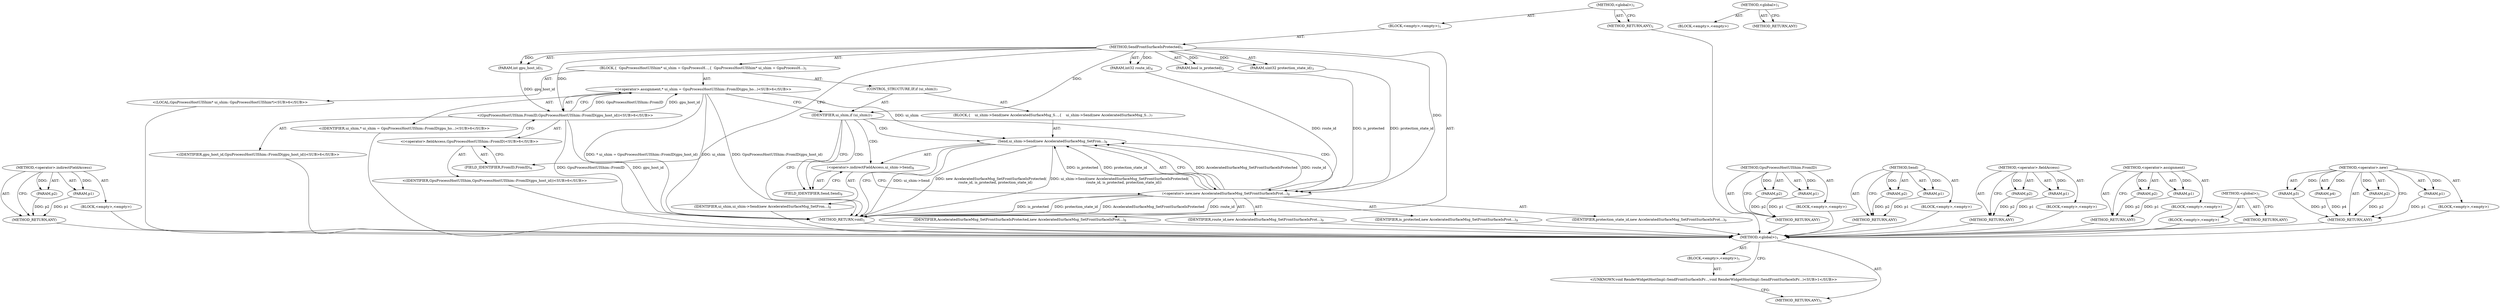 digraph "&lt;global&gt;" {
vulnerable_81 [label=<(METHOD,&lt;operator&gt;.indirectFieldAccess)>];
vulnerable_82 [label=<(PARAM,p1)>];
vulnerable_83 [label=<(PARAM,p2)>];
vulnerable_84 [label=<(BLOCK,&lt;empty&gt;,&lt;empty&gt;)>];
vulnerable_85 [label=<(METHOD_RETURN,ANY)>];
vulnerable_6 [label=<(METHOD,&lt;global&gt;)<SUB>1</SUB>>];
vulnerable_7 [label=<(BLOCK,&lt;empty&gt;,&lt;empty&gt;)<SUB>1</SUB>>];
vulnerable_8 [label=<(METHOD,SendFrontSurfaceIsProtected)<SUB>1</SUB>>];
vulnerable_9 [label=<(PARAM,bool is_protected)<SUB>2</SUB>>];
vulnerable_10 [label=<(PARAM,uint32 protection_state_id)<SUB>3</SUB>>];
vulnerable_11 [label=<(PARAM,int32 route_id)<SUB>4</SUB>>];
vulnerable_12 [label=<(PARAM,int gpu_host_id)<SUB>5</SUB>>];
vulnerable_13 [label=<(BLOCK,{
  GpuProcessHostUIShim* ui_shim = GpuProcessH...,{
  GpuProcessHostUIShim* ui_shim = GpuProcessH...)<SUB>5</SUB>>];
vulnerable_14 [label="<(LOCAL,GpuProcessHostUIShim* ui_shim: GpuProcessHostUIShim*)<SUB>6</SUB>>"];
vulnerable_15 [label="<(&lt;operator&gt;.assignment,* ui_shim = GpuProcessHostUIShim::FromID(gpu_ho...)<SUB>6</SUB>>"];
vulnerable_16 [label="<(IDENTIFIER,ui_shim,* ui_shim = GpuProcessHostUIShim::FromID(gpu_ho...)<SUB>6</SUB>>"];
vulnerable_17 [label="<(GpuProcessHostUIShim.FromID,GpuProcessHostUIShim::FromID(gpu_host_id))<SUB>6</SUB>>"];
vulnerable_18 [label="<(&lt;operator&gt;.fieldAccess,GpuProcessHostUIShim::FromID)<SUB>6</SUB>>"];
vulnerable_19 [label="<(IDENTIFIER,GpuProcessHostUIShim,GpuProcessHostUIShim::FromID(gpu_host_id))<SUB>6</SUB>>"];
vulnerable_20 [label=<(FIELD_IDENTIFIER,FromID,FromID)<SUB>6</SUB>>];
vulnerable_21 [label="<(IDENTIFIER,gpu_host_id,GpuProcessHostUIShim::FromID(gpu_host_id))<SUB>6</SUB>>"];
vulnerable_22 [label=<(CONTROL_STRUCTURE,IF,if (ui_shim))<SUB>7</SUB>>];
vulnerable_23 [label=<(IDENTIFIER,ui_shim,if (ui_shim))<SUB>7</SUB>>];
vulnerable_24 [label=<(BLOCK,{
    ui_shim-&gt;Send(new AcceleratedSurfaceMsg_S...,{
    ui_shim-&gt;Send(new AcceleratedSurfaceMsg_S...)<SUB>7</SUB>>];
vulnerable_25 [label=<(Send,ui_shim-&gt;Send(new AcceleratedSurfaceMsg_SetFron...)<SUB>8</SUB>>];
vulnerable_26 [label=<(&lt;operator&gt;.indirectFieldAccess,ui_shim-&gt;Send)<SUB>8</SUB>>];
vulnerable_27 [label=<(IDENTIFIER,ui_shim,ui_shim-&gt;Send(new AcceleratedSurfaceMsg_SetFron...)<SUB>8</SUB>>];
vulnerable_28 [label=<(FIELD_IDENTIFIER,Send,Send)<SUB>8</SUB>>];
vulnerable_29 [label=<(&lt;operator&gt;.new,new AcceleratedSurfaceMsg_SetFrontSurfaceIsProt...)<SUB>8</SUB>>];
vulnerable_30 [label=<(IDENTIFIER,AcceleratedSurfaceMsg_SetFrontSurfaceIsProtected,new AcceleratedSurfaceMsg_SetFrontSurfaceIsProt...)<SUB>8</SUB>>];
vulnerable_31 [label=<(IDENTIFIER,route_id,new AcceleratedSurfaceMsg_SetFrontSurfaceIsProt...)<SUB>9</SUB>>];
vulnerable_32 [label=<(IDENTIFIER,is_protected,new AcceleratedSurfaceMsg_SetFrontSurfaceIsProt...)<SUB>9</SUB>>];
vulnerable_33 [label=<(IDENTIFIER,protection_state_id,new AcceleratedSurfaceMsg_SetFrontSurfaceIsProt...)<SUB>9</SUB>>];
vulnerable_34 [label=<(METHOD_RETURN,void)<SUB>1</SUB>>];
vulnerable_36 [label=<(METHOD_RETURN,ANY)<SUB>1</SUB>>];
vulnerable_66 [label=<(METHOD,GpuProcessHostUIShim.FromID)>];
vulnerable_67 [label=<(PARAM,p1)>];
vulnerable_68 [label=<(PARAM,p2)>];
vulnerable_69 [label=<(BLOCK,&lt;empty&gt;,&lt;empty&gt;)>];
vulnerable_70 [label=<(METHOD_RETURN,ANY)>];
vulnerable_76 [label=<(METHOD,Send)>];
vulnerable_77 [label=<(PARAM,p1)>];
vulnerable_78 [label=<(PARAM,p2)>];
vulnerable_79 [label=<(BLOCK,&lt;empty&gt;,&lt;empty&gt;)>];
vulnerable_80 [label=<(METHOD_RETURN,ANY)>];
vulnerable_71 [label=<(METHOD,&lt;operator&gt;.fieldAccess)>];
vulnerable_72 [label=<(PARAM,p1)>];
vulnerable_73 [label=<(PARAM,p2)>];
vulnerable_74 [label=<(BLOCK,&lt;empty&gt;,&lt;empty&gt;)>];
vulnerable_75 [label=<(METHOD_RETURN,ANY)>];
vulnerable_61 [label=<(METHOD,&lt;operator&gt;.assignment)>];
vulnerable_62 [label=<(PARAM,p1)>];
vulnerable_63 [label=<(PARAM,p2)>];
vulnerable_64 [label=<(BLOCK,&lt;empty&gt;,&lt;empty&gt;)>];
vulnerable_65 [label=<(METHOD_RETURN,ANY)>];
vulnerable_55 [label=<(METHOD,&lt;global&gt;)<SUB>1</SUB>>];
vulnerable_56 [label=<(BLOCK,&lt;empty&gt;,&lt;empty&gt;)>];
vulnerable_57 [label=<(METHOD_RETURN,ANY)>];
vulnerable_86 [label=<(METHOD,&lt;operator&gt;.new)>];
vulnerable_87 [label=<(PARAM,p1)>];
vulnerable_88 [label=<(PARAM,p2)>];
vulnerable_89 [label=<(PARAM,p3)>];
vulnerable_90 [label=<(PARAM,p4)>];
vulnerable_91 [label=<(BLOCK,&lt;empty&gt;,&lt;empty&gt;)>];
vulnerable_92 [label=<(METHOD_RETURN,ANY)>];
fixed_6 [label=<(METHOD,&lt;global&gt;)<SUB>1</SUB>>];
fixed_7 [label=<(BLOCK,&lt;empty&gt;,&lt;empty&gt;)<SUB>1</SUB>>];
fixed_8 [label="<(UNKNOWN,void RenderWidgetHostImpl::SendFrontSurfaceIsPr...,void RenderWidgetHostImpl::SendFrontSurfaceIsPr...)<SUB>1</SUB>>"];
fixed_9 [label=<(METHOD_RETURN,ANY)<SUB>1</SUB>>];
fixed_14 [label=<(METHOD,&lt;global&gt;)<SUB>1</SUB>>];
fixed_15 [label=<(BLOCK,&lt;empty&gt;,&lt;empty&gt;)>];
fixed_16 [label=<(METHOD_RETURN,ANY)>];
vulnerable_81 -> vulnerable_82  [key=0, label="AST: "];
vulnerable_81 -> vulnerable_82  [key=1, label="DDG: "];
vulnerable_81 -> vulnerable_84  [key=0, label="AST: "];
vulnerable_81 -> vulnerable_83  [key=0, label="AST: "];
vulnerable_81 -> vulnerable_83  [key=1, label="DDG: "];
vulnerable_81 -> vulnerable_85  [key=0, label="AST: "];
vulnerable_81 -> vulnerable_85  [key=1, label="CFG: "];
vulnerable_82 -> vulnerable_85  [key=0, label="DDG: p1"];
vulnerable_83 -> vulnerable_85  [key=0, label="DDG: p2"];
vulnerable_84 -> fixed_6  [key=0];
vulnerable_85 -> fixed_6  [key=0];
vulnerable_6 -> vulnerable_7  [key=0, label="AST: "];
vulnerable_6 -> vulnerable_36  [key=0, label="AST: "];
vulnerable_6 -> vulnerable_36  [key=1, label="CFG: "];
vulnerable_7 -> vulnerable_8  [key=0, label="AST: "];
vulnerable_8 -> vulnerable_9  [key=0, label="AST: "];
vulnerable_8 -> vulnerable_9  [key=1, label="DDG: "];
vulnerable_8 -> vulnerable_10  [key=0, label="AST: "];
vulnerable_8 -> vulnerable_10  [key=1, label="DDG: "];
vulnerable_8 -> vulnerable_11  [key=0, label="AST: "];
vulnerable_8 -> vulnerable_11  [key=1, label="DDG: "];
vulnerable_8 -> vulnerable_12  [key=0, label="AST: "];
vulnerable_8 -> vulnerable_12  [key=1, label="DDG: "];
vulnerable_8 -> vulnerable_13  [key=0, label="AST: "];
vulnerable_8 -> vulnerable_34  [key=0, label="AST: "];
vulnerable_8 -> vulnerable_20  [key=0, label="CFG: "];
vulnerable_8 -> vulnerable_23  [key=0, label="DDG: "];
vulnerable_8 -> vulnerable_17  [key=0, label="DDG: "];
vulnerable_8 -> vulnerable_29  [key=0, label="DDG: "];
vulnerable_9 -> vulnerable_29  [key=0, label="DDG: is_protected"];
vulnerable_10 -> vulnerable_29  [key=0, label="DDG: protection_state_id"];
vulnerable_11 -> vulnerable_29  [key=0, label="DDG: route_id"];
vulnerable_12 -> vulnerable_17  [key=0, label="DDG: gpu_host_id"];
vulnerable_13 -> vulnerable_14  [key=0, label="AST: "];
vulnerable_13 -> vulnerable_15  [key=0, label="AST: "];
vulnerable_13 -> vulnerable_22  [key=0, label="AST: "];
vulnerable_14 -> fixed_6  [key=0];
vulnerable_15 -> vulnerable_16  [key=0, label="AST: "];
vulnerable_15 -> vulnerable_17  [key=0, label="AST: "];
vulnerable_15 -> vulnerable_23  [key=0, label="CFG: "];
vulnerable_15 -> vulnerable_34  [key=0, label="DDG: ui_shim"];
vulnerable_15 -> vulnerable_34  [key=1, label="DDG: GpuProcessHostUIShim::FromID(gpu_host_id)"];
vulnerable_15 -> vulnerable_34  [key=2, label="DDG: * ui_shim = GpuProcessHostUIShim::FromID(gpu_host_id)"];
vulnerable_15 -> vulnerable_25  [key=0, label="DDG: ui_shim"];
vulnerable_16 -> fixed_6  [key=0];
vulnerable_17 -> vulnerable_18  [key=0, label="AST: "];
vulnerable_17 -> vulnerable_21  [key=0, label="AST: "];
vulnerable_17 -> vulnerable_15  [key=0, label="CFG: "];
vulnerable_17 -> vulnerable_15  [key=1, label="DDG: GpuProcessHostUIShim::FromID"];
vulnerable_17 -> vulnerable_15  [key=2, label="DDG: gpu_host_id"];
vulnerable_17 -> vulnerable_34  [key=0, label="DDG: GpuProcessHostUIShim::FromID"];
vulnerable_17 -> vulnerable_34  [key=1, label="DDG: gpu_host_id"];
vulnerable_18 -> vulnerable_19  [key=0, label="AST: "];
vulnerable_18 -> vulnerable_20  [key=0, label="AST: "];
vulnerable_18 -> vulnerable_17  [key=0, label="CFG: "];
vulnerable_19 -> fixed_6  [key=0];
vulnerable_20 -> vulnerable_18  [key=0, label="CFG: "];
vulnerable_21 -> fixed_6  [key=0];
vulnerable_22 -> vulnerable_23  [key=0, label="AST: "];
vulnerable_22 -> vulnerable_24  [key=0, label="AST: "];
vulnerable_23 -> vulnerable_34  [key=0, label="CFG: "];
vulnerable_23 -> vulnerable_28  [key=0, label="CFG: "];
vulnerable_23 -> vulnerable_28  [key=1, label="CDG: "];
vulnerable_23 -> vulnerable_29  [key=0, label="CDG: "];
vulnerable_23 -> vulnerable_25  [key=0, label="CDG: "];
vulnerable_23 -> vulnerable_26  [key=0, label="CDG: "];
vulnerable_24 -> vulnerable_25  [key=0, label="AST: "];
vulnerable_25 -> vulnerable_26  [key=0, label="AST: "];
vulnerable_25 -> vulnerable_29  [key=0, label="AST: "];
vulnerable_25 -> vulnerable_34  [key=0, label="CFG: "];
vulnerable_25 -> vulnerable_34  [key=1, label="DDG: ui_shim-&gt;Send"];
vulnerable_25 -> vulnerable_34  [key=2, label="DDG: new AcceleratedSurfaceMsg_SetFrontSurfaceIsProtected(
        route_id, is_protected, protection_state_id)"];
vulnerable_25 -> vulnerable_34  [key=3, label="DDG: ui_shim-&gt;Send(new AcceleratedSurfaceMsg_SetFrontSurfaceIsProtected(
        route_id, is_protected, protection_state_id))"];
vulnerable_26 -> vulnerable_27  [key=0, label="AST: "];
vulnerable_26 -> vulnerable_28  [key=0, label="AST: "];
vulnerable_26 -> vulnerable_29  [key=0, label="CFG: "];
vulnerable_27 -> fixed_6  [key=0];
vulnerable_28 -> vulnerable_26  [key=0, label="CFG: "];
vulnerable_29 -> vulnerable_30  [key=0, label="AST: "];
vulnerable_29 -> vulnerable_31  [key=0, label="AST: "];
vulnerable_29 -> vulnerable_32  [key=0, label="AST: "];
vulnerable_29 -> vulnerable_33  [key=0, label="AST: "];
vulnerable_29 -> vulnerable_25  [key=0, label="CFG: "];
vulnerable_29 -> vulnerable_25  [key=1, label="DDG: AcceleratedSurfaceMsg_SetFrontSurfaceIsProtected"];
vulnerable_29 -> vulnerable_25  [key=2, label="DDG: route_id"];
vulnerable_29 -> vulnerable_25  [key=3, label="DDG: is_protected"];
vulnerable_29 -> vulnerable_25  [key=4, label="DDG: protection_state_id"];
vulnerable_29 -> vulnerable_34  [key=0, label="DDG: route_id"];
vulnerable_29 -> vulnerable_34  [key=1, label="DDG: is_protected"];
vulnerable_29 -> vulnerable_34  [key=2, label="DDG: protection_state_id"];
vulnerable_29 -> vulnerable_34  [key=3, label="DDG: AcceleratedSurfaceMsg_SetFrontSurfaceIsProtected"];
vulnerable_30 -> fixed_6  [key=0];
vulnerable_31 -> fixed_6  [key=0];
vulnerable_32 -> fixed_6  [key=0];
vulnerable_33 -> fixed_6  [key=0];
vulnerable_34 -> fixed_6  [key=0];
vulnerable_36 -> fixed_6  [key=0];
vulnerable_66 -> vulnerable_67  [key=0, label="AST: "];
vulnerable_66 -> vulnerable_67  [key=1, label="DDG: "];
vulnerable_66 -> vulnerable_69  [key=0, label="AST: "];
vulnerable_66 -> vulnerable_68  [key=0, label="AST: "];
vulnerable_66 -> vulnerable_68  [key=1, label="DDG: "];
vulnerable_66 -> vulnerable_70  [key=0, label="AST: "];
vulnerable_66 -> vulnerable_70  [key=1, label="CFG: "];
vulnerable_67 -> vulnerable_70  [key=0, label="DDG: p1"];
vulnerable_68 -> vulnerable_70  [key=0, label="DDG: p2"];
vulnerable_69 -> fixed_6  [key=0];
vulnerable_70 -> fixed_6  [key=0];
vulnerable_76 -> vulnerable_77  [key=0, label="AST: "];
vulnerable_76 -> vulnerable_77  [key=1, label="DDG: "];
vulnerable_76 -> vulnerable_79  [key=0, label="AST: "];
vulnerable_76 -> vulnerable_78  [key=0, label="AST: "];
vulnerable_76 -> vulnerable_78  [key=1, label="DDG: "];
vulnerable_76 -> vulnerable_80  [key=0, label="AST: "];
vulnerable_76 -> vulnerable_80  [key=1, label="CFG: "];
vulnerable_77 -> vulnerable_80  [key=0, label="DDG: p1"];
vulnerable_78 -> vulnerable_80  [key=0, label="DDG: p2"];
vulnerable_79 -> fixed_6  [key=0];
vulnerable_80 -> fixed_6  [key=0];
vulnerable_71 -> vulnerable_72  [key=0, label="AST: "];
vulnerable_71 -> vulnerable_72  [key=1, label="DDG: "];
vulnerable_71 -> vulnerable_74  [key=0, label="AST: "];
vulnerable_71 -> vulnerable_73  [key=0, label="AST: "];
vulnerable_71 -> vulnerable_73  [key=1, label="DDG: "];
vulnerable_71 -> vulnerable_75  [key=0, label="AST: "];
vulnerable_71 -> vulnerable_75  [key=1, label="CFG: "];
vulnerable_72 -> vulnerable_75  [key=0, label="DDG: p1"];
vulnerable_73 -> vulnerable_75  [key=0, label="DDG: p2"];
vulnerable_74 -> fixed_6  [key=0];
vulnerable_75 -> fixed_6  [key=0];
vulnerable_61 -> vulnerable_62  [key=0, label="AST: "];
vulnerable_61 -> vulnerable_62  [key=1, label="DDG: "];
vulnerable_61 -> vulnerable_64  [key=0, label="AST: "];
vulnerable_61 -> vulnerable_63  [key=0, label="AST: "];
vulnerable_61 -> vulnerable_63  [key=1, label="DDG: "];
vulnerable_61 -> vulnerable_65  [key=0, label="AST: "];
vulnerable_61 -> vulnerable_65  [key=1, label="CFG: "];
vulnerable_62 -> vulnerable_65  [key=0, label="DDG: p1"];
vulnerable_63 -> vulnerable_65  [key=0, label="DDG: p2"];
vulnerable_64 -> fixed_6  [key=0];
vulnerable_65 -> fixed_6  [key=0];
vulnerable_55 -> vulnerable_56  [key=0, label="AST: "];
vulnerable_55 -> vulnerable_57  [key=0, label="AST: "];
vulnerable_55 -> vulnerable_57  [key=1, label="CFG: "];
vulnerable_56 -> fixed_6  [key=0];
vulnerable_57 -> fixed_6  [key=0];
vulnerable_86 -> vulnerable_87  [key=0, label="AST: "];
vulnerable_86 -> vulnerable_87  [key=1, label="DDG: "];
vulnerable_86 -> vulnerable_91  [key=0, label="AST: "];
vulnerable_86 -> vulnerable_88  [key=0, label="AST: "];
vulnerable_86 -> vulnerable_88  [key=1, label="DDG: "];
vulnerable_86 -> vulnerable_92  [key=0, label="AST: "];
vulnerable_86 -> vulnerable_92  [key=1, label="CFG: "];
vulnerable_86 -> vulnerable_89  [key=0, label="AST: "];
vulnerable_86 -> vulnerable_89  [key=1, label="DDG: "];
vulnerable_86 -> vulnerable_90  [key=0, label="AST: "];
vulnerable_86 -> vulnerable_90  [key=1, label="DDG: "];
vulnerable_87 -> vulnerable_92  [key=0, label="DDG: p1"];
vulnerable_88 -> vulnerable_92  [key=0, label="DDG: p2"];
vulnerable_89 -> vulnerable_92  [key=0, label="DDG: p3"];
vulnerable_90 -> vulnerable_92  [key=0, label="DDG: p4"];
vulnerable_91 -> fixed_6  [key=0];
vulnerable_92 -> fixed_6  [key=0];
fixed_6 -> fixed_7  [key=0, label="AST: "];
fixed_6 -> fixed_9  [key=0, label="AST: "];
fixed_6 -> fixed_8  [key=0, label="CFG: "];
fixed_7 -> fixed_8  [key=0, label="AST: "];
fixed_8 -> fixed_9  [key=0, label="CFG: "];
fixed_14 -> fixed_15  [key=0, label="AST: "];
fixed_14 -> fixed_16  [key=0, label="AST: "];
fixed_14 -> fixed_16  [key=1, label="CFG: "];
}
